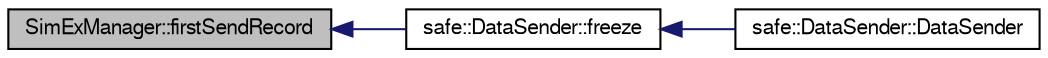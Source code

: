 digraph "SimExManager::firstSendRecord"
{
  bgcolor="transparent";
  edge [fontname="FreeSans",fontsize="10",labelfontname="FreeSans",labelfontsize="10"];
  node [fontname="FreeSans",fontsize="10",shape=record];
  rankdir="LR";
  Node1 [label="SimExManager::firstSendRecord",height=0.2,width=0.4,color="black", fillcolor="grey75", style="filled" fontcolor="black"];
  Node1 -> Node2 [dir="back",color="midnightblue",fontsize="10",style="solid",fontname="FreeSans"];
  Node2 [label="safe::DataSender::freeze",height=0.2,width=0.4,color="black",URL="$classsafe_1_1DataSender.html#a0a33d17a5f0b91757aaee65ae29fdedf"];
  Node2 -> Node3 [dir="back",color="midnightblue",fontsize="10",style="solid",fontname="FreeSans"];
  Node3 [label="safe::DataSender::DataSender",height=0.2,width=0.4,color="black",URL="$classsafe_1_1DataSender.html#a7f2818630fca71d92179e12cf414fb16"];
}
